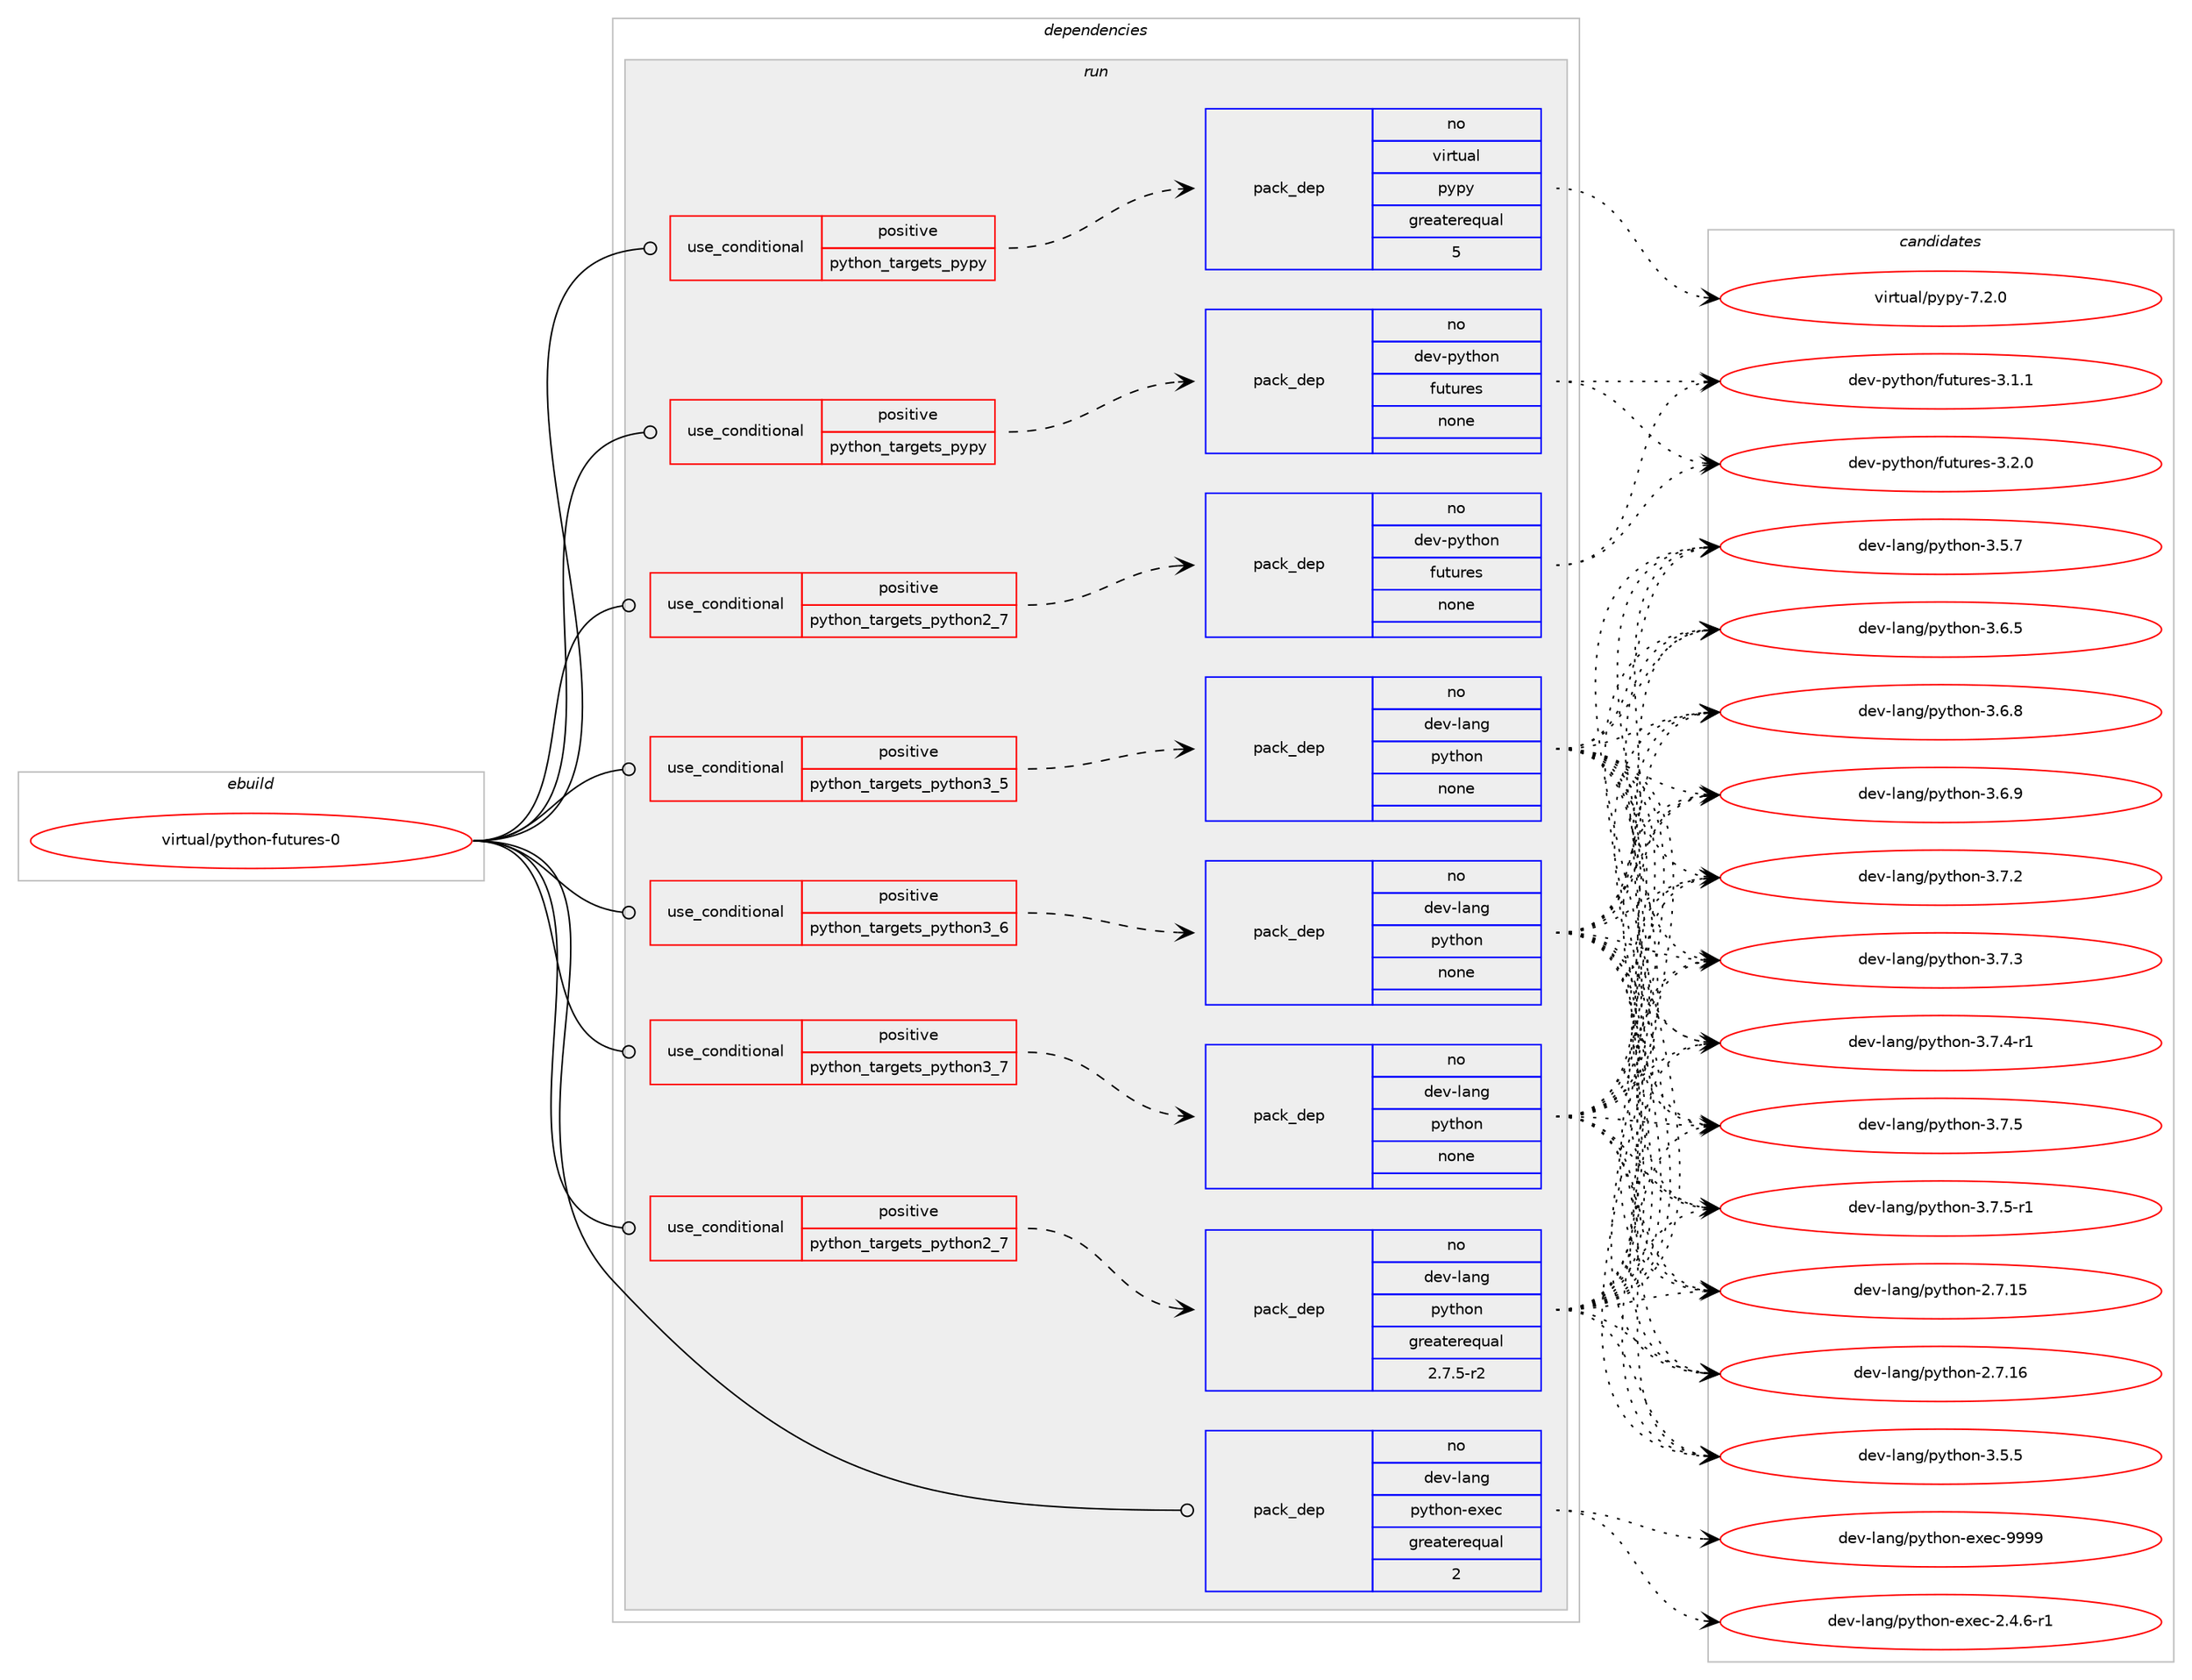 digraph prolog {

# *************
# Graph options
# *************

newrank=true;
concentrate=true;
compound=true;
graph [rankdir=LR,fontname=Helvetica,fontsize=10,ranksep=1.5];#, ranksep=2.5, nodesep=0.2];
edge  [arrowhead=vee];
node  [fontname=Helvetica,fontsize=10];

# **********
# The ebuild
# **********

subgraph cluster_leftcol {
color=gray;
rank=same;
label=<<i>ebuild</i>>;
id [label="virtual/python-futures-0", color=red, width=4, href="../virtual/python-futures-0.svg"];
}

# ****************
# The dependencies
# ****************

subgraph cluster_midcol {
color=gray;
label=<<i>dependencies</i>>;
subgraph cluster_compile {
fillcolor="#eeeeee";
style=filled;
label=<<i>compile</i>>;
}
subgraph cluster_compileandrun {
fillcolor="#eeeeee";
style=filled;
label=<<i>compile and run</i>>;
}
subgraph cluster_run {
fillcolor="#eeeeee";
style=filled;
label=<<i>run</i>>;
subgraph cond216427 {
dependency902368 [label=<<TABLE BORDER="0" CELLBORDER="1" CELLSPACING="0" CELLPADDING="4"><TR><TD ROWSPAN="3" CELLPADDING="10">use_conditional</TD></TR><TR><TD>positive</TD></TR><TR><TD>python_targets_pypy</TD></TR></TABLE>>, shape=none, color=red];
subgraph pack669756 {
dependency902369 [label=<<TABLE BORDER="0" CELLBORDER="1" CELLSPACING="0" CELLPADDING="4" WIDTH="220"><TR><TD ROWSPAN="6" CELLPADDING="30">pack_dep</TD></TR><TR><TD WIDTH="110">no</TD></TR><TR><TD>dev-python</TD></TR><TR><TD>futures</TD></TR><TR><TD>none</TD></TR><TR><TD></TD></TR></TABLE>>, shape=none, color=blue];
}
dependency902368:e -> dependency902369:w [weight=20,style="dashed",arrowhead="vee"];
}
id:e -> dependency902368:w [weight=20,style="solid",arrowhead="odot"];
subgraph cond216428 {
dependency902370 [label=<<TABLE BORDER="0" CELLBORDER="1" CELLSPACING="0" CELLPADDING="4"><TR><TD ROWSPAN="3" CELLPADDING="10">use_conditional</TD></TR><TR><TD>positive</TD></TR><TR><TD>python_targets_pypy</TD></TR></TABLE>>, shape=none, color=red];
subgraph pack669757 {
dependency902371 [label=<<TABLE BORDER="0" CELLBORDER="1" CELLSPACING="0" CELLPADDING="4" WIDTH="220"><TR><TD ROWSPAN="6" CELLPADDING="30">pack_dep</TD></TR><TR><TD WIDTH="110">no</TD></TR><TR><TD>virtual</TD></TR><TR><TD>pypy</TD></TR><TR><TD>greaterequal</TD></TR><TR><TD>5</TD></TR></TABLE>>, shape=none, color=blue];
}
dependency902370:e -> dependency902371:w [weight=20,style="dashed",arrowhead="vee"];
}
id:e -> dependency902370:w [weight=20,style="solid",arrowhead="odot"];
subgraph cond216429 {
dependency902372 [label=<<TABLE BORDER="0" CELLBORDER="1" CELLSPACING="0" CELLPADDING="4"><TR><TD ROWSPAN="3" CELLPADDING="10">use_conditional</TD></TR><TR><TD>positive</TD></TR><TR><TD>python_targets_python2_7</TD></TR></TABLE>>, shape=none, color=red];
subgraph pack669758 {
dependency902373 [label=<<TABLE BORDER="0" CELLBORDER="1" CELLSPACING="0" CELLPADDING="4" WIDTH="220"><TR><TD ROWSPAN="6" CELLPADDING="30">pack_dep</TD></TR><TR><TD WIDTH="110">no</TD></TR><TR><TD>dev-lang</TD></TR><TR><TD>python</TD></TR><TR><TD>greaterequal</TD></TR><TR><TD>2.7.5-r2</TD></TR></TABLE>>, shape=none, color=blue];
}
dependency902372:e -> dependency902373:w [weight=20,style="dashed",arrowhead="vee"];
}
id:e -> dependency902372:w [weight=20,style="solid",arrowhead="odot"];
subgraph cond216430 {
dependency902374 [label=<<TABLE BORDER="0" CELLBORDER="1" CELLSPACING="0" CELLPADDING="4"><TR><TD ROWSPAN="3" CELLPADDING="10">use_conditional</TD></TR><TR><TD>positive</TD></TR><TR><TD>python_targets_python2_7</TD></TR></TABLE>>, shape=none, color=red];
subgraph pack669759 {
dependency902375 [label=<<TABLE BORDER="0" CELLBORDER="1" CELLSPACING="0" CELLPADDING="4" WIDTH="220"><TR><TD ROWSPAN="6" CELLPADDING="30">pack_dep</TD></TR><TR><TD WIDTH="110">no</TD></TR><TR><TD>dev-python</TD></TR><TR><TD>futures</TD></TR><TR><TD>none</TD></TR><TR><TD></TD></TR></TABLE>>, shape=none, color=blue];
}
dependency902374:e -> dependency902375:w [weight=20,style="dashed",arrowhead="vee"];
}
id:e -> dependency902374:w [weight=20,style="solid",arrowhead="odot"];
subgraph cond216431 {
dependency902376 [label=<<TABLE BORDER="0" CELLBORDER="1" CELLSPACING="0" CELLPADDING="4"><TR><TD ROWSPAN="3" CELLPADDING="10">use_conditional</TD></TR><TR><TD>positive</TD></TR><TR><TD>python_targets_python3_5</TD></TR></TABLE>>, shape=none, color=red];
subgraph pack669760 {
dependency902377 [label=<<TABLE BORDER="0" CELLBORDER="1" CELLSPACING="0" CELLPADDING="4" WIDTH="220"><TR><TD ROWSPAN="6" CELLPADDING="30">pack_dep</TD></TR><TR><TD WIDTH="110">no</TD></TR><TR><TD>dev-lang</TD></TR><TR><TD>python</TD></TR><TR><TD>none</TD></TR><TR><TD></TD></TR></TABLE>>, shape=none, color=blue];
}
dependency902376:e -> dependency902377:w [weight=20,style="dashed",arrowhead="vee"];
}
id:e -> dependency902376:w [weight=20,style="solid",arrowhead="odot"];
subgraph cond216432 {
dependency902378 [label=<<TABLE BORDER="0" CELLBORDER="1" CELLSPACING="0" CELLPADDING="4"><TR><TD ROWSPAN="3" CELLPADDING="10">use_conditional</TD></TR><TR><TD>positive</TD></TR><TR><TD>python_targets_python3_6</TD></TR></TABLE>>, shape=none, color=red];
subgraph pack669761 {
dependency902379 [label=<<TABLE BORDER="0" CELLBORDER="1" CELLSPACING="0" CELLPADDING="4" WIDTH="220"><TR><TD ROWSPAN="6" CELLPADDING="30">pack_dep</TD></TR><TR><TD WIDTH="110">no</TD></TR><TR><TD>dev-lang</TD></TR><TR><TD>python</TD></TR><TR><TD>none</TD></TR><TR><TD></TD></TR></TABLE>>, shape=none, color=blue];
}
dependency902378:e -> dependency902379:w [weight=20,style="dashed",arrowhead="vee"];
}
id:e -> dependency902378:w [weight=20,style="solid",arrowhead="odot"];
subgraph cond216433 {
dependency902380 [label=<<TABLE BORDER="0" CELLBORDER="1" CELLSPACING="0" CELLPADDING="4"><TR><TD ROWSPAN="3" CELLPADDING="10">use_conditional</TD></TR><TR><TD>positive</TD></TR><TR><TD>python_targets_python3_7</TD></TR></TABLE>>, shape=none, color=red];
subgraph pack669762 {
dependency902381 [label=<<TABLE BORDER="0" CELLBORDER="1" CELLSPACING="0" CELLPADDING="4" WIDTH="220"><TR><TD ROWSPAN="6" CELLPADDING="30">pack_dep</TD></TR><TR><TD WIDTH="110">no</TD></TR><TR><TD>dev-lang</TD></TR><TR><TD>python</TD></TR><TR><TD>none</TD></TR><TR><TD></TD></TR></TABLE>>, shape=none, color=blue];
}
dependency902380:e -> dependency902381:w [weight=20,style="dashed",arrowhead="vee"];
}
id:e -> dependency902380:w [weight=20,style="solid",arrowhead="odot"];
subgraph pack669763 {
dependency902382 [label=<<TABLE BORDER="0" CELLBORDER="1" CELLSPACING="0" CELLPADDING="4" WIDTH="220"><TR><TD ROWSPAN="6" CELLPADDING="30">pack_dep</TD></TR><TR><TD WIDTH="110">no</TD></TR><TR><TD>dev-lang</TD></TR><TR><TD>python-exec</TD></TR><TR><TD>greaterequal</TD></TR><TR><TD>2</TD></TR></TABLE>>, shape=none, color=blue];
}
id:e -> dependency902382:w [weight=20,style="solid",arrowhead="odot"];
}
}

# **************
# The candidates
# **************

subgraph cluster_choices {
rank=same;
color=gray;
label=<<i>candidates</i>>;

subgraph choice669756 {
color=black;
nodesep=1;
choice1001011184511212111610411111047102117116117114101115455146494649 [label="dev-python/futures-3.1.1", color=red, width=4,href="../dev-python/futures-3.1.1.svg"];
choice1001011184511212111610411111047102117116117114101115455146504648 [label="dev-python/futures-3.2.0", color=red, width=4,href="../dev-python/futures-3.2.0.svg"];
dependency902369:e -> choice1001011184511212111610411111047102117116117114101115455146494649:w [style=dotted,weight="100"];
dependency902369:e -> choice1001011184511212111610411111047102117116117114101115455146504648:w [style=dotted,weight="100"];
}
subgraph choice669757 {
color=black;
nodesep=1;
choice1181051141161179710847112121112121455546504648 [label="virtual/pypy-7.2.0", color=red, width=4,href="../virtual/pypy-7.2.0.svg"];
dependency902371:e -> choice1181051141161179710847112121112121455546504648:w [style=dotted,weight="100"];
}
subgraph choice669758 {
color=black;
nodesep=1;
choice10010111845108971101034711212111610411111045504655464953 [label="dev-lang/python-2.7.15", color=red, width=4,href="../dev-lang/python-2.7.15.svg"];
choice10010111845108971101034711212111610411111045504655464954 [label="dev-lang/python-2.7.16", color=red, width=4,href="../dev-lang/python-2.7.16.svg"];
choice100101118451089711010347112121116104111110455146534653 [label="dev-lang/python-3.5.5", color=red, width=4,href="../dev-lang/python-3.5.5.svg"];
choice100101118451089711010347112121116104111110455146534655 [label="dev-lang/python-3.5.7", color=red, width=4,href="../dev-lang/python-3.5.7.svg"];
choice100101118451089711010347112121116104111110455146544653 [label="dev-lang/python-3.6.5", color=red, width=4,href="../dev-lang/python-3.6.5.svg"];
choice100101118451089711010347112121116104111110455146544656 [label="dev-lang/python-3.6.8", color=red, width=4,href="../dev-lang/python-3.6.8.svg"];
choice100101118451089711010347112121116104111110455146544657 [label="dev-lang/python-3.6.9", color=red, width=4,href="../dev-lang/python-3.6.9.svg"];
choice100101118451089711010347112121116104111110455146554650 [label="dev-lang/python-3.7.2", color=red, width=4,href="../dev-lang/python-3.7.2.svg"];
choice100101118451089711010347112121116104111110455146554651 [label="dev-lang/python-3.7.3", color=red, width=4,href="../dev-lang/python-3.7.3.svg"];
choice1001011184510897110103471121211161041111104551465546524511449 [label="dev-lang/python-3.7.4-r1", color=red, width=4,href="../dev-lang/python-3.7.4-r1.svg"];
choice100101118451089711010347112121116104111110455146554653 [label="dev-lang/python-3.7.5", color=red, width=4,href="../dev-lang/python-3.7.5.svg"];
choice1001011184510897110103471121211161041111104551465546534511449 [label="dev-lang/python-3.7.5-r1", color=red, width=4,href="../dev-lang/python-3.7.5-r1.svg"];
dependency902373:e -> choice10010111845108971101034711212111610411111045504655464953:w [style=dotted,weight="100"];
dependency902373:e -> choice10010111845108971101034711212111610411111045504655464954:w [style=dotted,weight="100"];
dependency902373:e -> choice100101118451089711010347112121116104111110455146534653:w [style=dotted,weight="100"];
dependency902373:e -> choice100101118451089711010347112121116104111110455146534655:w [style=dotted,weight="100"];
dependency902373:e -> choice100101118451089711010347112121116104111110455146544653:w [style=dotted,weight="100"];
dependency902373:e -> choice100101118451089711010347112121116104111110455146544656:w [style=dotted,weight="100"];
dependency902373:e -> choice100101118451089711010347112121116104111110455146544657:w [style=dotted,weight="100"];
dependency902373:e -> choice100101118451089711010347112121116104111110455146554650:w [style=dotted,weight="100"];
dependency902373:e -> choice100101118451089711010347112121116104111110455146554651:w [style=dotted,weight="100"];
dependency902373:e -> choice1001011184510897110103471121211161041111104551465546524511449:w [style=dotted,weight="100"];
dependency902373:e -> choice100101118451089711010347112121116104111110455146554653:w [style=dotted,weight="100"];
dependency902373:e -> choice1001011184510897110103471121211161041111104551465546534511449:w [style=dotted,weight="100"];
}
subgraph choice669759 {
color=black;
nodesep=1;
choice1001011184511212111610411111047102117116117114101115455146494649 [label="dev-python/futures-3.1.1", color=red, width=4,href="../dev-python/futures-3.1.1.svg"];
choice1001011184511212111610411111047102117116117114101115455146504648 [label="dev-python/futures-3.2.0", color=red, width=4,href="../dev-python/futures-3.2.0.svg"];
dependency902375:e -> choice1001011184511212111610411111047102117116117114101115455146494649:w [style=dotted,weight="100"];
dependency902375:e -> choice1001011184511212111610411111047102117116117114101115455146504648:w [style=dotted,weight="100"];
}
subgraph choice669760 {
color=black;
nodesep=1;
choice10010111845108971101034711212111610411111045504655464953 [label="dev-lang/python-2.7.15", color=red, width=4,href="../dev-lang/python-2.7.15.svg"];
choice10010111845108971101034711212111610411111045504655464954 [label="dev-lang/python-2.7.16", color=red, width=4,href="../dev-lang/python-2.7.16.svg"];
choice100101118451089711010347112121116104111110455146534653 [label="dev-lang/python-3.5.5", color=red, width=4,href="../dev-lang/python-3.5.5.svg"];
choice100101118451089711010347112121116104111110455146534655 [label="dev-lang/python-3.5.7", color=red, width=4,href="../dev-lang/python-3.5.7.svg"];
choice100101118451089711010347112121116104111110455146544653 [label="dev-lang/python-3.6.5", color=red, width=4,href="../dev-lang/python-3.6.5.svg"];
choice100101118451089711010347112121116104111110455146544656 [label="dev-lang/python-3.6.8", color=red, width=4,href="../dev-lang/python-3.6.8.svg"];
choice100101118451089711010347112121116104111110455146544657 [label="dev-lang/python-3.6.9", color=red, width=4,href="../dev-lang/python-3.6.9.svg"];
choice100101118451089711010347112121116104111110455146554650 [label="dev-lang/python-3.7.2", color=red, width=4,href="../dev-lang/python-3.7.2.svg"];
choice100101118451089711010347112121116104111110455146554651 [label="dev-lang/python-3.7.3", color=red, width=4,href="../dev-lang/python-3.7.3.svg"];
choice1001011184510897110103471121211161041111104551465546524511449 [label="dev-lang/python-3.7.4-r1", color=red, width=4,href="../dev-lang/python-3.7.4-r1.svg"];
choice100101118451089711010347112121116104111110455146554653 [label="dev-lang/python-3.7.5", color=red, width=4,href="../dev-lang/python-3.7.5.svg"];
choice1001011184510897110103471121211161041111104551465546534511449 [label="dev-lang/python-3.7.5-r1", color=red, width=4,href="../dev-lang/python-3.7.5-r1.svg"];
dependency902377:e -> choice10010111845108971101034711212111610411111045504655464953:w [style=dotted,weight="100"];
dependency902377:e -> choice10010111845108971101034711212111610411111045504655464954:w [style=dotted,weight="100"];
dependency902377:e -> choice100101118451089711010347112121116104111110455146534653:w [style=dotted,weight="100"];
dependency902377:e -> choice100101118451089711010347112121116104111110455146534655:w [style=dotted,weight="100"];
dependency902377:e -> choice100101118451089711010347112121116104111110455146544653:w [style=dotted,weight="100"];
dependency902377:e -> choice100101118451089711010347112121116104111110455146544656:w [style=dotted,weight="100"];
dependency902377:e -> choice100101118451089711010347112121116104111110455146544657:w [style=dotted,weight="100"];
dependency902377:e -> choice100101118451089711010347112121116104111110455146554650:w [style=dotted,weight="100"];
dependency902377:e -> choice100101118451089711010347112121116104111110455146554651:w [style=dotted,weight="100"];
dependency902377:e -> choice1001011184510897110103471121211161041111104551465546524511449:w [style=dotted,weight="100"];
dependency902377:e -> choice100101118451089711010347112121116104111110455146554653:w [style=dotted,weight="100"];
dependency902377:e -> choice1001011184510897110103471121211161041111104551465546534511449:w [style=dotted,weight="100"];
}
subgraph choice669761 {
color=black;
nodesep=1;
choice10010111845108971101034711212111610411111045504655464953 [label="dev-lang/python-2.7.15", color=red, width=4,href="../dev-lang/python-2.7.15.svg"];
choice10010111845108971101034711212111610411111045504655464954 [label="dev-lang/python-2.7.16", color=red, width=4,href="../dev-lang/python-2.7.16.svg"];
choice100101118451089711010347112121116104111110455146534653 [label="dev-lang/python-3.5.5", color=red, width=4,href="../dev-lang/python-3.5.5.svg"];
choice100101118451089711010347112121116104111110455146534655 [label="dev-lang/python-3.5.7", color=red, width=4,href="../dev-lang/python-3.5.7.svg"];
choice100101118451089711010347112121116104111110455146544653 [label="dev-lang/python-3.6.5", color=red, width=4,href="../dev-lang/python-3.6.5.svg"];
choice100101118451089711010347112121116104111110455146544656 [label="dev-lang/python-3.6.8", color=red, width=4,href="../dev-lang/python-3.6.8.svg"];
choice100101118451089711010347112121116104111110455146544657 [label="dev-lang/python-3.6.9", color=red, width=4,href="../dev-lang/python-3.6.9.svg"];
choice100101118451089711010347112121116104111110455146554650 [label="dev-lang/python-3.7.2", color=red, width=4,href="../dev-lang/python-3.7.2.svg"];
choice100101118451089711010347112121116104111110455146554651 [label="dev-lang/python-3.7.3", color=red, width=4,href="../dev-lang/python-3.7.3.svg"];
choice1001011184510897110103471121211161041111104551465546524511449 [label="dev-lang/python-3.7.4-r1", color=red, width=4,href="../dev-lang/python-3.7.4-r1.svg"];
choice100101118451089711010347112121116104111110455146554653 [label="dev-lang/python-3.7.5", color=red, width=4,href="../dev-lang/python-3.7.5.svg"];
choice1001011184510897110103471121211161041111104551465546534511449 [label="dev-lang/python-3.7.5-r1", color=red, width=4,href="../dev-lang/python-3.7.5-r1.svg"];
dependency902379:e -> choice10010111845108971101034711212111610411111045504655464953:w [style=dotted,weight="100"];
dependency902379:e -> choice10010111845108971101034711212111610411111045504655464954:w [style=dotted,weight="100"];
dependency902379:e -> choice100101118451089711010347112121116104111110455146534653:w [style=dotted,weight="100"];
dependency902379:e -> choice100101118451089711010347112121116104111110455146534655:w [style=dotted,weight="100"];
dependency902379:e -> choice100101118451089711010347112121116104111110455146544653:w [style=dotted,weight="100"];
dependency902379:e -> choice100101118451089711010347112121116104111110455146544656:w [style=dotted,weight="100"];
dependency902379:e -> choice100101118451089711010347112121116104111110455146544657:w [style=dotted,weight="100"];
dependency902379:e -> choice100101118451089711010347112121116104111110455146554650:w [style=dotted,weight="100"];
dependency902379:e -> choice100101118451089711010347112121116104111110455146554651:w [style=dotted,weight="100"];
dependency902379:e -> choice1001011184510897110103471121211161041111104551465546524511449:w [style=dotted,weight="100"];
dependency902379:e -> choice100101118451089711010347112121116104111110455146554653:w [style=dotted,weight="100"];
dependency902379:e -> choice1001011184510897110103471121211161041111104551465546534511449:w [style=dotted,weight="100"];
}
subgraph choice669762 {
color=black;
nodesep=1;
choice10010111845108971101034711212111610411111045504655464953 [label="dev-lang/python-2.7.15", color=red, width=4,href="../dev-lang/python-2.7.15.svg"];
choice10010111845108971101034711212111610411111045504655464954 [label="dev-lang/python-2.7.16", color=red, width=4,href="../dev-lang/python-2.7.16.svg"];
choice100101118451089711010347112121116104111110455146534653 [label="dev-lang/python-3.5.5", color=red, width=4,href="../dev-lang/python-3.5.5.svg"];
choice100101118451089711010347112121116104111110455146534655 [label="dev-lang/python-3.5.7", color=red, width=4,href="../dev-lang/python-3.5.7.svg"];
choice100101118451089711010347112121116104111110455146544653 [label="dev-lang/python-3.6.5", color=red, width=4,href="../dev-lang/python-3.6.5.svg"];
choice100101118451089711010347112121116104111110455146544656 [label="dev-lang/python-3.6.8", color=red, width=4,href="../dev-lang/python-3.6.8.svg"];
choice100101118451089711010347112121116104111110455146544657 [label="dev-lang/python-3.6.9", color=red, width=4,href="../dev-lang/python-3.6.9.svg"];
choice100101118451089711010347112121116104111110455146554650 [label="dev-lang/python-3.7.2", color=red, width=4,href="../dev-lang/python-3.7.2.svg"];
choice100101118451089711010347112121116104111110455146554651 [label="dev-lang/python-3.7.3", color=red, width=4,href="../dev-lang/python-3.7.3.svg"];
choice1001011184510897110103471121211161041111104551465546524511449 [label="dev-lang/python-3.7.4-r1", color=red, width=4,href="../dev-lang/python-3.7.4-r1.svg"];
choice100101118451089711010347112121116104111110455146554653 [label="dev-lang/python-3.7.5", color=red, width=4,href="../dev-lang/python-3.7.5.svg"];
choice1001011184510897110103471121211161041111104551465546534511449 [label="dev-lang/python-3.7.5-r1", color=red, width=4,href="../dev-lang/python-3.7.5-r1.svg"];
dependency902381:e -> choice10010111845108971101034711212111610411111045504655464953:w [style=dotted,weight="100"];
dependency902381:e -> choice10010111845108971101034711212111610411111045504655464954:w [style=dotted,weight="100"];
dependency902381:e -> choice100101118451089711010347112121116104111110455146534653:w [style=dotted,weight="100"];
dependency902381:e -> choice100101118451089711010347112121116104111110455146534655:w [style=dotted,weight="100"];
dependency902381:e -> choice100101118451089711010347112121116104111110455146544653:w [style=dotted,weight="100"];
dependency902381:e -> choice100101118451089711010347112121116104111110455146544656:w [style=dotted,weight="100"];
dependency902381:e -> choice100101118451089711010347112121116104111110455146544657:w [style=dotted,weight="100"];
dependency902381:e -> choice100101118451089711010347112121116104111110455146554650:w [style=dotted,weight="100"];
dependency902381:e -> choice100101118451089711010347112121116104111110455146554651:w [style=dotted,weight="100"];
dependency902381:e -> choice1001011184510897110103471121211161041111104551465546524511449:w [style=dotted,weight="100"];
dependency902381:e -> choice100101118451089711010347112121116104111110455146554653:w [style=dotted,weight="100"];
dependency902381:e -> choice1001011184510897110103471121211161041111104551465546534511449:w [style=dotted,weight="100"];
}
subgraph choice669763 {
color=black;
nodesep=1;
choice10010111845108971101034711212111610411111045101120101994550465246544511449 [label="dev-lang/python-exec-2.4.6-r1", color=red, width=4,href="../dev-lang/python-exec-2.4.6-r1.svg"];
choice10010111845108971101034711212111610411111045101120101994557575757 [label="dev-lang/python-exec-9999", color=red, width=4,href="../dev-lang/python-exec-9999.svg"];
dependency902382:e -> choice10010111845108971101034711212111610411111045101120101994550465246544511449:w [style=dotted,weight="100"];
dependency902382:e -> choice10010111845108971101034711212111610411111045101120101994557575757:w [style=dotted,weight="100"];
}
}

}
